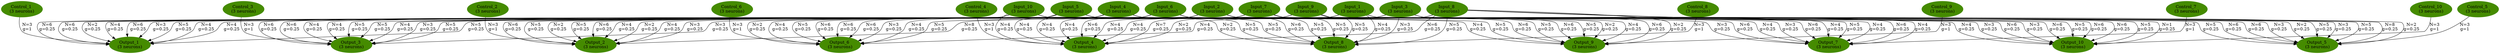 digraph G {
	node [style=filled,color=chartreuse4];
	Pop0 [ label = "Output_1 \n(3 neurons)", color=chartreuse4];
	Pop1 [ label = "Input_10 \n(3 neurons)", color=chartreuse4];
	Pop2 [ label = "Control_10 \n(3 neurons)", color=chartreuse4];
	Pop3 [ label = "Output_2 \n(3 neurons)", color=chartreuse4];
	Pop4 [ label = "Input_9 \n(3 neurons)", color=chartreuse4];
	Pop5 [ label = "Control_9 \n(3 neurons)", color=chartreuse4];
	Pop6 [ label = "Output_3 \n(3 neurons)", color=chartreuse4];
	Pop7 [ label = "Input_8 \n(3 neurons)", color=chartreuse4];
	Pop8 [ label = "Control_8 \n(3 neurons)", color=chartreuse4];
	Pop9 [ label = "Output_4 \n(3 neurons)", color=chartreuse4];
	Pop10 [ label = "Input_7 \n(3 neurons)", color=chartreuse4];
	Pop11 [ label = "Control_7 \n(3 neurons)", color=chartreuse4];
	Pop12 [ label = "Output_5 \n(3 neurons)", color=chartreuse4];
	Pop13 [ label = "Input_6 \n(3 neurons)", color=chartreuse4];
	Pop14 [ label = "Control_6 \n(3 neurons)", color=chartreuse4];
	Pop15 [ label = "Output_6 \n(3 neurons)", color=chartreuse4];
	Pop16 [ label = "Input_5 \n(3 neurons)", color=chartreuse4];
	Pop17 [ label = "Control_5 \n(3 neurons)", color=chartreuse4];
	Pop18 [ label = "Output_7 \n(3 neurons)", color=chartreuse4];
	Pop19 [ label = "Input_4 \n(3 neurons)", color=chartreuse4];
	Pop20 [ label = "Control_4 \n(3 neurons)", color=chartreuse4];
	Pop21 [ label = "Output_8 \n(3 neurons)", color=chartreuse4];
	Pop22 [ label = "Input_3 \n(3 neurons)", color=chartreuse4];
	Pop23 [ label = "Control_3 \n(3 neurons)", color=chartreuse4];
	Pop24 [ label = "Output_9 \n(3 neurons)", color=chartreuse4];
	Pop25 [ label = "Input_2 \n(3 neurons)", color=chartreuse4];
	Pop26 [ label = "Control_2 \n(3 neurons)", color=chartreuse4];
	Pop27 [ label = "Output_10 \n(3 neurons)", color=chartreuse4];
	Pop28 [ label = "Input_1 \n(3 neurons)", color=chartreuse4];
	Pop29 [ label = "Control_1 \n(3 neurons)", color=chartreuse4];
	Pop1 -> Pop0[label = "N=6\ng=0.25"];
	Pop4 -> Pop0[label = "N=5\ng=0.25"];
	Pop7 -> Pop0[label = "N=5\ng=0.25"];
	Pop10 -> Pop0[label = "N=3\ng=0.25"];
	Pop13 -> Pop0[label = "N=4\ng=0.25"];
	Pop16 -> Pop0[label = "N=6\ng=0.25"];
	Pop19 -> Pop0[label = "N=2\ng=0.25"];
	Pop22 -> Pop0[label = "N=4\ng=0.25"];
	Pop25 -> Pop0[label = "N=6\ng=0.25"];
	Pop28 -> Pop0[label = "N=4\ng=0.25"];
	Pop29 -> Pop0[label = "N=3\ng=1"];
	Pop1 -> Pop3[label = "N=6\ng=0.25"];
	Pop4 -> Pop3[label = "N=2\ng=0.25"];
	Pop7 -> Pop3[label = "N=8\ng=0.25"];
	Pop10 -> Pop3[label = "N=4\ng=0.25"];
	Pop13 -> Pop3[label = "N=5\ng=0.25"];
	Pop16 -> Pop3[label = "N=5\ng=0.25"];
	Pop19 -> Pop3[label = "N=2\ng=0.25"];
	Pop22 -> Pop3[label = "N=3\ng=0.25"];
	Pop25 -> Pop3[label = "N=6\ng=0.25"];
	Pop26 -> Pop3[label = "N=3\ng=1"];
	Pop28 -> Pop3[label = "N=4\ng=0.25"];
	Pop1 -> Pop6[label = "N=6\ng=0.25"];
	Pop4 -> Pop6[label = "N=4\ng=0.25"];
	Pop7 -> Pop6[label = "N=3\ng=0.25"];
	Pop10 -> Pop6[label = "N=5\ng=0.25"];
	Pop13 -> Pop6[label = "N=4\ng=0.25"];
	Pop16 -> Pop6[label = "N=6\ng=0.25"];
	Pop19 -> Pop6[label = "N=4\ng=0.25"];
	Pop22 -> Pop6[label = "N=5\ng=0.25"];
	Pop23 -> Pop6[label = "N=3\ng=1"];
	Pop25 -> Pop6[label = "N=5\ng=0.25"];
	Pop28 -> Pop6[label = "N=3\ng=0.25"];
	Pop1 -> Pop9[label = "N=4\ng=0.25"];
	Pop4 -> Pop9[label = "N=4\ng=0.25"];
	Pop7 -> Pop9[label = "N=6\ng=0.25"];
	Pop10 -> Pop9[label = "N=4\ng=0.25"];
	Pop13 -> Pop9[label = "N=4\ng=0.25"];
	Pop16 -> Pop9[label = "N=4\ng=0.25"];
	Pop19 -> Pop9[label = "N=4\ng=0.25"];
	Pop20 -> Pop9[label = "N=3\ng=1"];
	Pop22 -> Pop9[label = "N=2\ng=0.25"];
	Pop25 -> Pop9[label = "N=6\ng=0.25"];
	Pop28 -> Pop9[label = "N=7\ng=0.25"];
	Pop1 -> Pop12[label = "N=5\ng=0.25"];
	Pop4 -> Pop12[label = "N=3\ng=0.25"];
	Pop7 -> Pop12[label = "N=2\ng=0.25"];
	Pop10 -> Pop12[label = "N=5\ng=0.25"];
	Pop13 -> Pop12[label = "N=3\ng=0.25"];
	Pop16 -> Pop12[label = "N=6\ng=0.25"];
	Pop17 -> Pop12[label = "N=3\ng=1"];
	Pop19 -> Pop12[label = "N=6\ng=0.25"];
	Pop22 -> Pop12[label = "N=8\ng=0.25"];
	Pop25 -> Pop12[label = "N=2\ng=0.25"];
	Pop28 -> Pop12[label = "N=5\ng=0.25"];
	Pop1 -> Pop15[label = "N=2\ng=0.25"];
	Pop4 -> Pop15[label = "N=3\ng=0.25"];
	Pop7 -> Pop15[label = "N=4\ng=0.25"];
	Pop10 -> Pop15[label = "N=6\ng=0.25"];
	Pop13 -> Pop15[label = "N=6\ng=0.25"];
	Pop14 -> Pop15[label = "N=3\ng=1"];
	Pop16 -> Pop15[label = "N=4\ng=0.25"];
	Pop19 -> Pop15[label = "N=5\ng=0.25"];
	Pop22 -> Pop15[label = "N=5\ng=0.25"];
	Pop25 -> Pop15[label = "N=6\ng=0.25"];
	Pop28 -> Pop15[label = "N=4\ng=0.25"];
	Pop1 -> Pop18[label = "N=3\ng=0.25"];
	Pop4 -> Pop18[label = "N=5\ng=0.25"];
	Pop7 -> Pop18[label = "N=4\ng=0.25"];
	Pop10 -> Pop18[label = "N=4\ng=0.25"];
	Pop11 -> Pop18[label = "N=3\ng=1"];
	Pop13 -> Pop18[label = "N=3\ng=0.25"];
	Pop16 -> Pop18[label = "N=6\ng=0.25"];
	Pop19 -> Pop18[label = "N=4\ng=0.25"];
	Pop22 -> Pop18[label = "N=6\ng=0.25"];
	Pop25 -> Pop18[label = "N=6\ng=0.25"];
	Pop28 -> Pop18[label = "N=4\ng=0.25"];
	Pop1 -> Pop21[label = "N=2\ng=0.25"];
	Pop4 -> Pop21[label = "N=5\ng=0.25"];
	Pop7 -> Pop21[label = "N=5\ng=0.25"];
	Pop8 -> Pop21[label = "N=3\ng=1"];
	Pop10 -> Pop21[label = "N=5\ng=0.25"];
	Pop13 -> Pop21[label = "N=6\ng=0.25"];
	Pop16 -> Pop21[label = "N=5\ng=0.25"];
	Pop19 -> Pop21[label = "N=5\ng=0.25"];
	Pop22 -> Pop21[label = "N=3\ng=0.25"];
	Pop25 -> Pop21[label = "N=5\ng=0.25"];
	Pop28 -> Pop21[label = "N=4\ng=0.25"];
	Pop1 -> Pop24[label = "N=4\ng=0.25"];
	Pop4 -> Pop24[label = "N=2\ng=0.25"];
	Pop5 -> Pop24[label = "N=3\ng=1"];
	Pop7 -> Pop24[label = "N=2\ng=0.25"];
	Pop10 -> Pop24[label = "N=5\ng=0.25"];
	Pop13 -> Pop24[label = "N=5\ng=0.25"];
	Pop16 -> Pop24[label = "N=5\ng=0.25"];
	Pop19 -> Pop24[label = "N=6\ng=0.25"];
	Pop22 -> Pop24[label = "N=6\ng=0.25"];
	Pop25 -> Pop24[label = "N=6\ng=0.25"];
	Pop28 -> Pop24[label = "N=4\ng=0.25"];
	Pop1 -> Pop27[label = "N=4\ng=0.25"];
	Pop2 -> Pop27[label = "N=3\ng=1"];
	Pop4 -> Pop27[label = "N=6\ng=0.25"];
	Pop7 -> Pop27[label = "N=1\ng=0.25"];
	Pop10 -> Pop27[label = "N=5\ng=0.25"];
	Pop13 -> Pop27[label = "N=3\ng=0.25"];
	Pop16 -> Pop27[label = "N=3\ng=0.25"];
	Pop19 -> Pop27[label = "N=6\ng=0.25"];
	Pop22 -> Pop27[label = "N=5\ng=0.25"];
	Pop25 -> Pop27[label = "N=6\ng=0.25"];
	Pop28 -> Pop27[label = "N=6\ng=0.25"];
}
